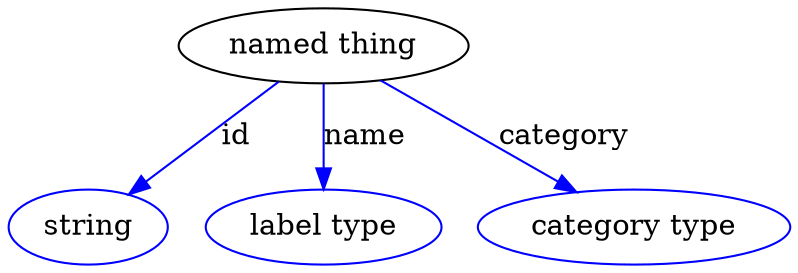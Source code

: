 digraph {
	graph [bb="0,0,305.04,123"];
	node [label="\N"];
	"named thing"	[height=0.5,
		label="named thing",
		pos="124.55,105",
		width=1.5346];
	id	[color=blue,
		height=0.5,
		label=string,
		pos="30.547,18",
		width=0.84854];
	"named thing" -> id	[color=blue,
		label=id,
		lp="89.047,61.5",
		pos="e,46.733,33.636 106.42,87.611 91.568,74.179 70.431,55.065 54.237,40.421",
		style=solid];
	name	[color=blue,
		height=0.5,
		label="label type",
		pos="124.55,18",
		width=1.2638];
	"named thing" -> name	[color=blue,
		label=name,
		lp="140.05,61.5",
		pos="e,124.55,36.175 124.55,86.799 124.55,75.163 124.55,59.548 124.55,46.237",
		style=solid];
	category	[color=blue,
		height=0.5,
		label="category type",
		pos="246.55,18",
		width=1.6249];
	"named thing" -> category	[color=blue,
		label=category,
		lp="216.05,61.5",
		pos="e,223.9,34.779 146.92,88.41 166.15,75.014 194.07,55.56 215.47,40.654",
		style=solid];
}
